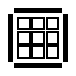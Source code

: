 .\" PIC generated by pstoedit
.\" Page: 1
.PS
.ps 11
line from 0.27539,0.259603 to 0.292969,0.259603 to 0.292969,0.249783 to 0.27539,0.249783 to 0.27539,0.259603
line from 0.27539,0.239908 to 0.292969,0.239908 to 0.292969,0.230089 to 0.27539,0.230089 to 0.27539,0.239908
line from 0.27539,0.220215 to 0.292969,0.220215 to 0.292969,0.210394 to 0.27539,0.210394 to 0.27539,0.220215
line from 0.27539,0.200629 to 0.292969,0.200629 to 0.292969,0.19081 to 0.27539,0.19081 to 0.27539,0.200629
line from 0.27539,0.180935 to 0.292969,0.180935 to 0.292969,0.171115 to 0.27539,0.171115 to 0.27539,0.180935
line from 0.27539,0.161242 to 0.292969,0.161242 to 0.292969,0.151421 to 0.27539,0.151421 to 0.27539,0.161242
line from 0.27539,0.141601 to 0.292969,0.141601 to 0.292969,0.131782 to 0.27539,0.131782 to 0.27539,0.141601
line from 0.27539,0.121908 to 0.292969,0.121908 to 0.292969,0.112088 to 0.27539,0.112088 to 0.27539,0.121908
line from 0.27539,0.102214 to 0.292969,0.102214 to 0.292969,0.0923936 to 0.27539,0.0923936 to 0.27539,0.102214
line from 0.27539,0.0826281 to 0.292969,0.0826281 to 0.292969,0.0728082 to 0.27539,0.0728082 to 0.27539,0.0826281
line from 0.27539,0.062934 to 0.292969,0.062934 to 0.292969,0.0531142 to 0.27539,0.0531142 to 0.27539,0.062934
line from 0.27539,0.04324 to 0.292969,0.04324 to 0.292969,0.0334201 to 0.27539,0.0334201 to 0.27539,0.04324
line from 0.249783,0.0175781 to 0.259603,0.0175781 to 0.259603,0 to 0.249783,0 to 0.249783,0.0175781
line from 0.230089,0.0175781 to 0.239908,0.0175781 to 0.239908,0 to 0.230089,0 to 0.230089,0.0175781
line from 0.210394,0.0175781 to 0.220215,0.0175781 to 0.220215,0 to 0.210394,0 to 0.210394,0.0175781
line from 0.19081,0.0175781 to 0.200629,0.0175781 to 0.200629,0 to 0.19081,0 to 0.19081,0.0175781
line from 0.171115,0.0175781 to 0.180935,0.0175781 to 0.180935,0 to 0.171115,0 to 0.171115,0.0175781
line from 0.151421,0.0175781 to 0.161242,0.0175781 to 0.161242,0 to 0.151421,0 to 0.151421,0.0175781
line from 0.131782,0.0175781 to 0.141601,0.0175781 to 0.141601,0 to 0.131782,0 to 0.131782,0.0175781
line from 0.112088,0.0175781 to 0.121908,0.0175781 to 0.121908,0 to 0.112088,0 to 0.112088,0.0175781
line from 0.0923936,0.0175781 to 0.102214,0.0175781 to 0.102214,0 to 0.0923936,0 to 0.0923936,0.0175781
line from 0.0728082,0.0175781 to 0.0826281,0.0175781 to 0.0826281,0 to 0.0728082,0 to 0.0728082,0.0175781
line from 0.0531142,0.0175781 to 0.062934,0.0175781 to 0.062934,0 to 0.0531142,0 to 0.0531142,0.0175781
line from 0.0334201,0.0175781 to 0.04324,0.0175781 to 0.04324,0 to 0.0334201,0 to 0.0334201,0.0175781
line from 0,0.04324 to 0.0175781,0.04324 to 0.0175781,0.0334201 to 0,0.0334201 to 0,0.04324
line from 0,0.062934 to 0.0175781,0.062934 to 0.0175781,0.0531142 to 0,0.0531142 to 0,0.062934
line from 0,0.0826281 to 0.0175781,0.0826281 to 0.0175781,0.0728082 to 0,0.0728082 to 0,0.0826281
line from 0,0.102214 to 0.0175781,0.102214 to 0.0175781,0.0923936 to 0,0.0923936 to 0,0.102214
line from 0,0.121908 to 0.0175781,0.121908 to 0.0175781,0.112088 to 0,0.112088 to 0,0.121908
line from 0,0.141601 to 0.0175781,0.141601 to 0.0175781,0.131782 to 0,0.131782 to 0,0.141601
line from 0,0.161242 to 0.0175781,0.161242 to 0.0175781,0.151421 to 0,0.151421 to 0,0.161242
line from 0,0.180935 to 0.0175781,0.180935 to 0.0175781,0.171115 to 0,0.171115 to 0,0.180935
line from 0,0.200629 to 0.0175781,0.200629 to 0.0175781,0.19081 to 0,0.19081 to 0,0.200629
line from 0,0.220215 to 0.0175781,0.220215 to 0.0175781,0.210394 to 0,0.210394 to 0,0.220215
line from 0,0.239908 to 0.0175781,0.239908 to 0.0175781,0.230089 to 0,0.230089 to 0,0.239908
line from 0,0.259603 to 0.0175781,0.259603 to 0.0175781,0.249783 to 0,0.249783 to 0,0.259603
line from 0.0334201,0.292969 to 0.04324,0.292969 to 0.04324,0.27539 to 0.0334201,0.27539 to 0.0334201,0.292969
line from 0.0531142,0.292969 to 0.062934,0.292969 to 0.062934,0.27539 to 0.0531142,0.27539 to 0.0531142,0.292969
line from 0.0728082,0.292969 to 0.0826281,0.292969 to 0.0826281,0.27539 to 0.0728082,0.27539 to 0.0728082,0.292969
line from 0.0923936,0.292969 to 0.102214,0.292969 to 0.102214,0.27539 to 0.0923936,0.27539 to 0.0923936,0.292969
line from 0.112088,0.292969 to 0.121908,0.292969 to 0.121908,0.27539 to 0.112088,0.27539 to 0.112088,0.292969
line from 0.131782,0.292969 to 0.141601,0.292969 to 0.141601,0.27539 to 0.131782,0.27539 to 0.131782,0.292969
line from 0.151421,0.292969 to 0.161242,0.292969 to 0.161242,0.27539 to 0.151421,0.27539 to 0.151421,0.292969
line from 0.171115,0.292969 to 0.180935,0.292969 to 0.180935,0.27539 to 0.171115,0.27539 to 0.171115,0.292969
line from 0.19081,0.292969 to 0.200629,0.292969 to 0.200629,0.27539 to 0.19081,0.27539 to 0.19081,0.292969
line from 0.210394,0.292969 to 0.220215,0.292969 to 0.220215,0.27539 to 0.210394,0.27539 to 0.210394,0.292969
line from 0.230089,0.292969 to 0.239908,0.292969 to 0.239908,0.27539 to 0.230089,0.27539 to 0.230089,0.292969
line from 0.249783,0.292969 to 0.259603,0.292969 to 0.259603,0.27539 to 0.249783,0.27539 to 0.249783,0.292969
line from 0.0471462,0.245931 to 0.104221,0.245931 to 0.104221,0.188857 to 0.0471462,0.188857 to 0.0471462,0.245931
line from 0.117947,0.245931 to 0.175022,0.245931 to 0.175022,0.188857 to 0.117947,0.188857 to 0.117947,0.245931
line from 0.188857,0.245931 to 0.245931,0.245931 to 0.245931,0.188857 to 0.188857,0.188857 to 0.188857,0.245931
line from 0.0471462,0.175022 to 0.104221,0.175022 to 0.104221,0.117947 to 0.0471462,0.117947 to 0.0471462,0.175022
line from 0.117947,0.175022 to 0.175022,0.175022 to 0.175022,0.117947 to 0.117947,0.117947 to 0.117947,0.175022
line from 0.188857,0.175022 to 0.245931,0.175022 to 0.245931,0.117947 to 0.188857,0.117947 to 0.188857,0.175022
line from 0.0471462,0.104221 to 0.104221,0.104221 to 0.104221,0.0471462 to 0.0471462,0.0471462 to 0.0471462,0.104221
line from 0.117947,0.104221 to 0.175022,0.104221 to 0.175022,0.0471462 to 0.117947,0.0471462 to 0.117947,0.104221
line from 0.188857,0.104221 to 0.245931,0.104221 to 0.245931,0.0471462 to 0.188857,0.0471462 to 0.188857,0.104221
.PE
.\" PIC end
